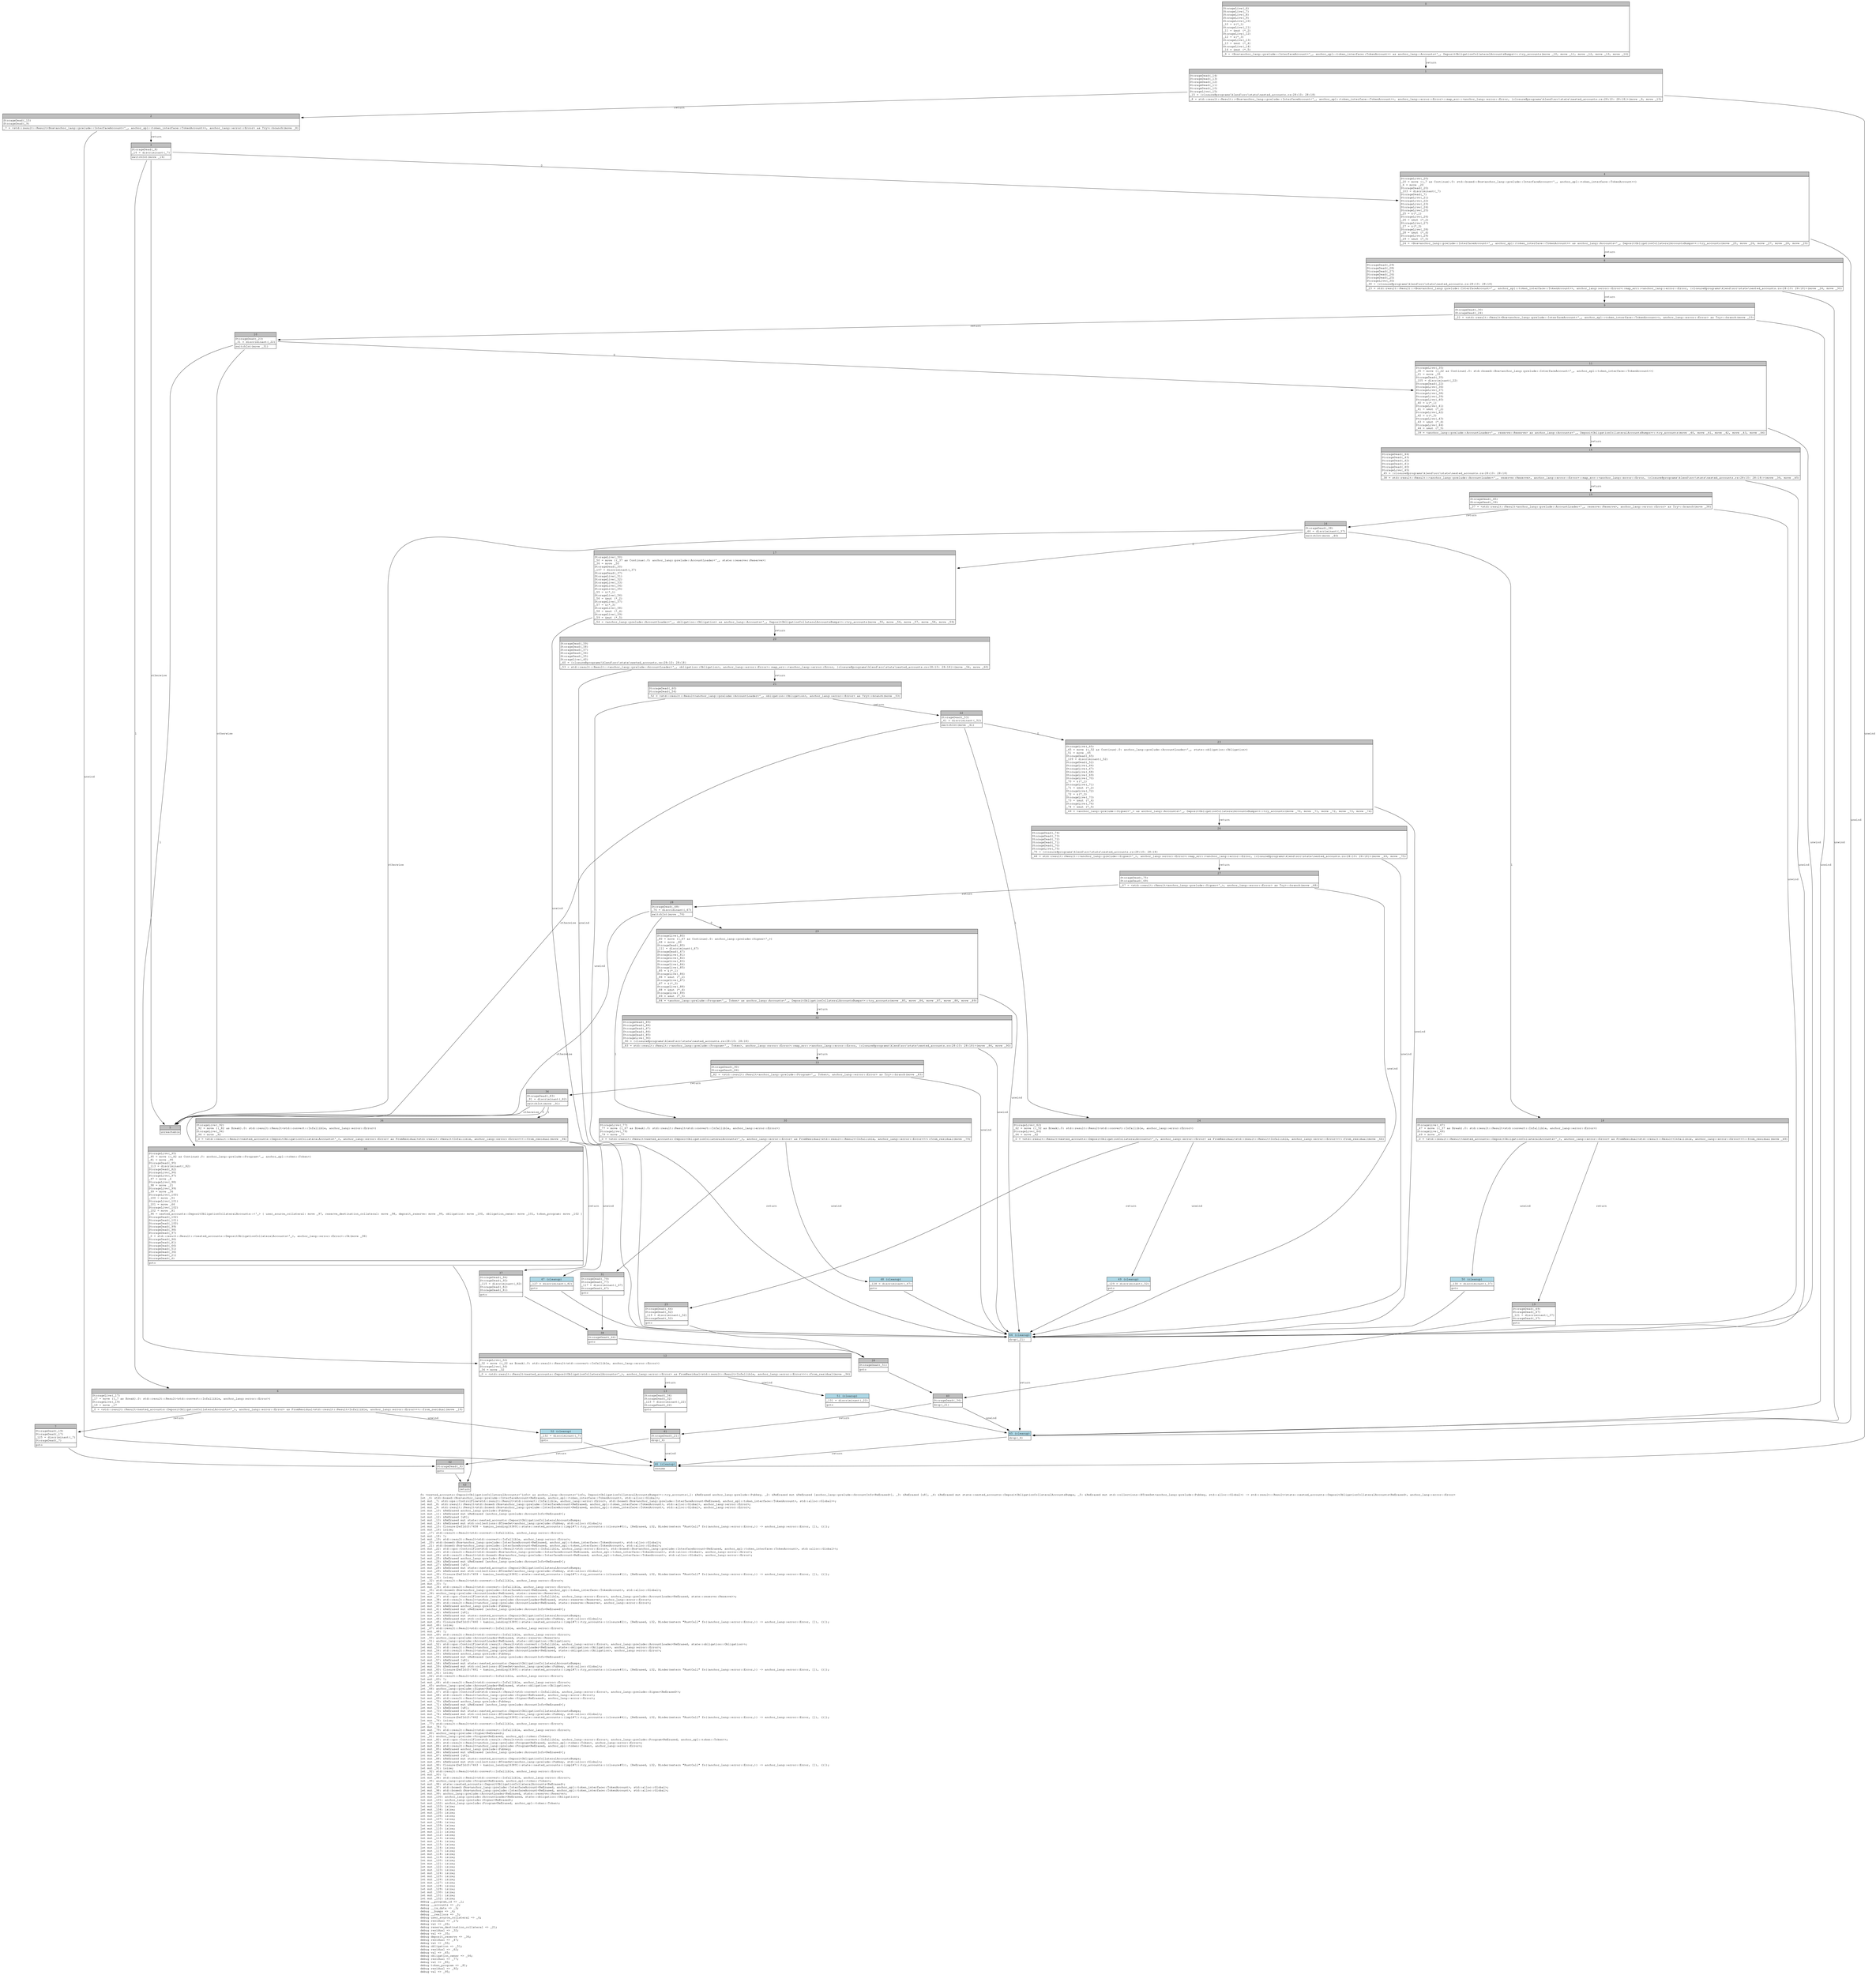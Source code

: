 digraph Mir_0_7457 {
    graph [fontname="Courier, monospace"];
    node [fontname="Courier, monospace"];
    edge [fontname="Courier, monospace"];
    label=<fn &lt;nested_accounts::DepositObligationCollateralAccounts&lt;'info&gt; as anchor_lang::Accounts&lt;'info, DepositObligationCollateralAccountsBumps&gt;&gt;::try_accounts(_1: &amp;ReErased anchor_lang::prelude::Pubkey, _2: &amp;ReErased mut &amp;ReErased [anchor_lang::prelude::AccountInfo&lt;ReErased&gt;], _3: &amp;ReErased [u8], _4: &amp;ReErased mut state::nested_accounts::DepositObligationCollateralAccountsBumps, _5: &amp;ReErased mut std::collections::BTreeSet&lt;anchor_lang::prelude::Pubkey, std::alloc::Global&gt;) -&gt; std::result::Result&lt;state::nested_accounts::DepositObligationCollateralAccounts&lt;ReErased&gt;, anchor_lang::error::Error&gt;<br align="left"/>let _6: std::boxed::Box&lt;anchor_lang::prelude::InterfaceAccount&lt;ReErased, anchor_spl::token_interface::TokenAccount&gt;, std::alloc::Global&gt;;<br align="left"/>let mut _7: std::ops::ControlFlow&lt;std::result::Result&lt;std::convert::Infallible, anchor_lang::error::Error&gt;, std::boxed::Box&lt;anchor_lang::prelude::InterfaceAccount&lt;ReErased, anchor_spl::token_interface::TokenAccount&gt;, std::alloc::Global&gt;&gt;;<br align="left"/>let mut _8: std::result::Result&lt;std::boxed::Box&lt;anchor_lang::prelude::InterfaceAccount&lt;ReErased, anchor_spl::token_interface::TokenAccount&gt;, std::alloc::Global&gt;, anchor_lang::error::Error&gt;;<br align="left"/>let mut _9: std::result::Result&lt;std::boxed::Box&lt;anchor_lang::prelude::InterfaceAccount&lt;ReErased, anchor_spl::token_interface::TokenAccount&gt;, std::alloc::Global&gt;, anchor_lang::error::Error&gt;;<br align="left"/>let mut _10: &amp;ReErased anchor_lang::prelude::Pubkey;<br align="left"/>let mut _11: &amp;ReErased mut &amp;ReErased [anchor_lang::prelude::AccountInfo&lt;ReErased&gt;];<br align="left"/>let mut _12: &amp;ReErased [u8];<br align="left"/>let mut _13: &amp;ReErased mut state::nested_accounts::DepositObligationCollateralAccountsBumps;<br align="left"/>let mut _14: &amp;ReErased mut std::collections::BTreeSet&lt;anchor_lang::prelude::Pubkey, std::alloc::Global&gt;;<br align="left"/>let mut _15: Closure(DefId(0:7458 ~ kamino_lending[6389]::state::nested_accounts::{impl#7}::try_accounts::{closure#0}), [ReErased, i32, Binder(extern &quot;RustCall&quot; fn((anchor_lang::error::Error,)) -&gt; anchor_lang::error::Error, []), ()]);<br align="left"/>let mut _16: isize;<br align="left"/>let _17: std::result::Result&lt;std::convert::Infallible, anchor_lang::error::Error&gt;;<br align="left"/>let mut _18: !;<br align="left"/>let mut _19: std::result::Result&lt;std::convert::Infallible, anchor_lang::error::Error&gt;;<br align="left"/>let _20: std::boxed::Box&lt;anchor_lang::prelude::InterfaceAccount&lt;ReErased, anchor_spl::token_interface::TokenAccount&gt;, std::alloc::Global&gt;;<br align="left"/>let _21: std::boxed::Box&lt;anchor_lang::prelude::InterfaceAccount&lt;ReErased, anchor_spl::token_interface::TokenAccount&gt;, std::alloc::Global&gt;;<br align="left"/>let mut _22: std::ops::ControlFlow&lt;std::result::Result&lt;std::convert::Infallible, anchor_lang::error::Error&gt;, std::boxed::Box&lt;anchor_lang::prelude::InterfaceAccount&lt;ReErased, anchor_spl::token_interface::TokenAccount&gt;, std::alloc::Global&gt;&gt;;<br align="left"/>let mut _23: std::result::Result&lt;std::boxed::Box&lt;anchor_lang::prelude::InterfaceAccount&lt;ReErased, anchor_spl::token_interface::TokenAccount&gt;, std::alloc::Global&gt;, anchor_lang::error::Error&gt;;<br align="left"/>let mut _24: std::result::Result&lt;std::boxed::Box&lt;anchor_lang::prelude::InterfaceAccount&lt;ReErased, anchor_spl::token_interface::TokenAccount&gt;, std::alloc::Global&gt;, anchor_lang::error::Error&gt;;<br align="left"/>let mut _25: &amp;ReErased anchor_lang::prelude::Pubkey;<br align="left"/>let mut _26: &amp;ReErased mut &amp;ReErased [anchor_lang::prelude::AccountInfo&lt;ReErased&gt;];<br align="left"/>let mut _27: &amp;ReErased [u8];<br align="left"/>let mut _28: &amp;ReErased mut state::nested_accounts::DepositObligationCollateralAccountsBumps;<br align="left"/>let mut _29: &amp;ReErased mut std::collections::BTreeSet&lt;anchor_lang::prelude::Pubkey, std::alloc::Global&gt;;<br align="left"/>let mut _30: Closure(DefId(0:7459 ~ kamino_lending[6389]::state::nested_accounts::{impl#7}::try_accounts::{closure#1}), [ReErased, i32, Binder(extern &quot;RustCall&quot; fn((anchor_lang::error::Error,)) -&gt; anchor_lang::error::Error, []), ()]);<br align="left"/>let mut _31: isize;<br align="left"/>let _32: std::result::Result&lt;std::convert::Infallible, anchor_lang::error::Error&gt;;<br align="left"/>let mut _33: !;<br align="left"/>let mut _34: std::result::Result&lt;std::convert::Infallible, anchor_lang::error::Error&gt;;<br align="left"/>let _35: std::boxed::Box&lt;anchor_lang::prelude::InterfaceAccount&lt;ReErased, anchor_spl::token_interface::TokenAccount&gt;, std::alloc::Global&gt;;<br align="left"/>let _36: anchor_lang::prelude::AccountLoader&lt;ReErased, state::reserve::Reserve&gt;;<br align="left"/>let mut _37: std::ops::ControlFlow&lt;std::result::Result&lt;std::convert::Infallible, anchor_lang::error::Error&gt;, anchor_lang::prelude::AccountLoader&lt;ReErased, state::reserve::Reserve&gt;&gt;;<br align="left"/>let mut _38: std::result::Result&lt;anchor_lang::prelude::AccountLoader&lt;ReErased, state::reserve::Reserve&gt;, anchor_lang::error::Error&gt;;<br align="left"/>let mut _39: std::result::Result&lt;anchor_lang::prelude::AccountLoader&lt;ReErased, state::reserve::Reserve&gt;, anchor_lang::error::Error&gt;;<br align="left"/>let mut _40: &amp;ReErased anchor_lang::prelude::Pubkey;<br align="left"/>let mut _41: &amp;ReErased mut &amp;ReErased [anchor_lang::prelude::AccountInfo&lt;ReErased&gt;];<br align="left"/>let mut _42: &amp;ReErased [u8];<br align="left"/>let mut _43: &amp;ReErased mut state::nested_accounts::DepositObligationCollateralAccountsBumps;<br align="left"/>let mut _44: &amp;ReErased mut std::collections::BTreeSet&lt;anchor_lang::prelude::Pubkey, std::alloc::Global&gt;;<br align="left"/>let mut _45: Closure(DefId(0:7460 ~ kamino_lending[6389]::state::nested_accounts::{impl#7}::try_accounts::{closure#2}), [ReErased, i32, Binder(extern &quot;RustCall&quot; fn((anchor_lang::error::Error,)) -&gt; anchor_lang::error::Error, []), ()]);<br align="left"/>let mut _46: isize;<br align="left"/>let _47: std::result::Result&lt;std::convert::Infallible, anchor_lang::error::Error&gt;;<br align="left"/>let mut _48: !;<br align="left"/>let mut _49: std::result::Result&lt;std::convert::Infallible, anchor_lang::error::Error&gt;;<br align="left"/>let _50: anchor_lang::prelude::AccountLoader&lt;ReErased, state::reserve::Reserve&gt;;<br align="left"/>let _51: anchor_lang::prelude::AccountLoader&lt;ReErased, state::obligation::Obligation&gt;;<br align="left"/>let mut _52: std::ops::ControlFlow&lt;std::result::Result&lt;std::convert::Infallible, anchor_lang::error::Error&gt;, anchor_lang::prelude::AccountLoader&lt;ReErased, state::obligation::Obligation&gt;&gt;;<br align="left"/>let mut _53: std::result::Result&lt;anchor_lang::prelude::AccountLoader&lt;ReErased, state::obligation::Obligation&gt;, anchor_lang::error::Error&gt;;<br align="left"/>let mut _54: std::result::Result&lt;anchor_lang::prelude::AccountLoader&lt;ReErased, state::obligation::Obligation&gt;, anchor_lang::error::Error&gt;;<br align="left"/>let mut _55: &amp;ReErased anchor_lang::prelude::Pubkey;<br align="left"/>let mut _56: &amp;ReErased mut &amp;ReErased [anchor_lang::prelude::AccountInfo&lt;ReErased&gt;];<br align="left"/>let mut _57: &amp;ReErased [u8];<br align="left"/>let mut _58: &amp;ReErased mut state::nested_accounts::DepositObligationCollateralAccountsBumps;<br align="left"/>let mut _59: &amp;ReErased mut std::collections::BTreeSet&lt;anchor_lang::prelude::Pubkey, std::alloc::Global&gt;;<br align="left"/>let mut _60: Closure(DefId(0:7461 ~ kamino_lending[6389]::state::nested_accounts::{impl#7}::try_accounts::{closure#3}), [ReErased, i32, Binder(extern &quot;RustCall&quot; fn((anchor_lang::error::Error,)) -&gt; anchor_lang::error::Error, []), ()]);<br align="left"/>let mut _61: isize;<br align="left"/>let _62: std::result::Result&lt;std::convert::Infallible, anchor_lang::error::Error&gt;;<br align="left"/>let mut _63: !;<br align="left"/>let mut _64: std::result::Result&lt;std::convert::Infallible, anchor_lang::error::Error&gt;;<br align="left"/>let _65: anchor_lang::prelude::AccountLoader&lt;ReErased, state::obligation::Obligation&gt;;<br align="left"/>let _66: anchor_lang::prelude::Signer&lt;ReErased&gt;;<br align="left"/>let mut _67: std::ops::ControlFlow&lt;std::result::Result&lt;std::convert::Infallible, anchor_lang::error::Error&gt;, anchor_lang::prelude::Signer&lt;ReErased&gt;&gt;;<br align="left"/>let mut _68: std::result::Result&lt;anchor_lang::prelude::Signer&lt;ReErased&gt;, anchor_lang::error::Error&gt;;<br align="left"/>let mut _69: std::result::Result&lt;anchor_lang::prelude::Signer&lt;ReErased&gt;, anchor_lang::error::Error&gt;;<br align="left"/>let mut _70: &amp;ReErased anchor_lang::prelude::Pubkey;<br align="left"/>let mut _71: &amp;ReErased mut &amp;ReErased [anchor_lang::prelude::AccountInfo&lt;ReErased&gt;];<br align="left"/>let mut _72: &amp;ReErased [u8];<br align="left"/>let mut _73: &amp;ReErased mut state::nested_accounts::DepositObligationCollateralAccountsBumps;<br align="left"/>let mut _74: &amp;ReErased mut std::collections::BTreeSet&lt;anchor_lang::prelude::Pubkey, std::alloc::Global&gt;;<br align="left"/>let mut _75: Closure(DefId(0:7462 ~ kamino_lending[6389]::state::nested_accounts::{impl#7}::try_accounts::{closure#4}), [ReErased, i32, Binder(extern &quot;RustCall&quot; fn((anchor_lang::error::Error,)) -&gt; anchor_lang::error::Error, []), ()]);<br align="left"/>let mut _76: isize;<br align="left"/>let _77: std::result::Result&lt;std::convert::Infallible, anchor_lang::error::Error&gt;;<br align="left"/>let mut _78: !;<br align="left"/>let mut _79: std::result::Result&lt;std::convert::Infallible, anchor_lang::error::Error&gt;;<br align="left"/>let _80: anchor_lang::prelude::Signer&lt;ReErased&gt;;<br align="left"/>let _81: anchor_lang::prelude::Program&lt;ReErased, anchor_spl::token::Token&gt;;<br align="left"/>let mut _82: std::ops::ControlFlow&lt;std::result::Result&lt;std::convert::Infallible, anchor_lang::error::Error&gt;, anchor_lang::prelude::Program&lt;ReErased, anchor_spl::token::Token&gt;&gt;;<br align="left"/>let mut _83: std::result::Result&lt;anchor_lang::prelude::Program&lt;ReErased, anchor_spl::token::Token&gt;, anchor_lang::error::Error&gt;;<br align="left"/>let mut _84: std::result::Result&lt;anchor_lang::prelude::Program&lt;ReErased, anchor_spl::token::Token&gt;, anchor_lang::error::Error&gt;;<br align="left"/>let mut _85: &amp;ReErased anchor_lang::prelude::Pubkey;<br align="left"/>let mut _86: &amp;ReErased mut &amp;ReErased [anchor_lang::prelude::AccountInfo&lt;ReErased&gt;];<br align="left"/>let mut _87: &amp;ReErased [u8];<br align="left"/>let mut _88: &amp;ReErased mut state::nested_accounts::DepositObligationCollateralAccountsBumps;<br align="left"/>let mut _89: &amp;ReErased mut std::collections::BTreeSet&lt;anchor_lang::prelude::Pubkey, std::alloc::Global&gt;;<br align="left"/>let mut _90: Closure(DefId(0:7463 ~ kamino_lending[6389]::state::nested_accounts::{impl#7}::try_accounts::{closure#5}), [ReErased, i32, Binder(extern &quot;RustCall&quot; fn((anchor_lang::error::Error,)) -&gt; anchor_lang::error::Error, []), ()]);<br align="left"/>let mut _91: isize;<br align="left"/>let _92: std::result::Result&lt;std::convert::Infallible, anchor_lang::error::Error&gt;;<br align="left"/>let mut _93: !;<br align="left"/>let mut _94: std::result::Result&lt;std::convert::Infallible, anchor_lang::error::Error&gt;;<br align="left"/>let _95: anchor_lang::prelude::Program&lt;ReErased, anchor_spl::token::Token&gt;;<br align="left"/>let mut _96: state::nested_accounts::DepositObligationCollateralAccounts&lt;ReErased&gt;;<br align="left"/>let mut _97: std::boxed::Box&lt;anchor_lang::prelude::InterfaceAccount&lt;ReErased, anchor_spl::token_interface::TokenAccount&gt;, std::alloc::Global&gt;;<br align="left"/>let mut _98: std::boxed::Box&lt;anchor_lang::prelude::InterfaceAccount&lt;ReErased, anchor_spl::token_interface::TokenAccount&gt;, std::alloc::Global&gt;;<br align="left"/>let mut _99: anchor_lang::prelude::AccountLoader&lt;ReErased, state::reserve::Reserve&gt;;<br align="left"/>let mut _100: anchor_lang::prelude::AccountLoader&lt;ReErased, state::obligation::Obligation&gt;;<br align="left"/>let mut _101: anchor_lang::prelude::Signer&lt;ReErased&gt;;<br align="left"/>let mut _102: anchor_lang::prelude::Program&lt;ReErased, anchor_spl::token::Token&gt;;<br align="left"/>let mut _103: isize;<br align="left"/>let mut _104: isize;<br align="left"/>let mut _105: isize;<br align="left"/>let mut _106: isize;<br align="left"/>let mut _107: isize;<br align="left"/>let mut _108: isize;<br align="left"/>let mut _109: isize;<br align="left"/>let mut _110: isize;<br align="left"/>let mut _111: isize;<br align="left"/>let mut _112: isize;<br align="left"/>let mut _113: isize;<br align="left"/>let mut _114: isize;<br align="left"/>let mut _115: isize;<br align="left"/>let mut _116: isize;<br align="left"/>let mut _117: isize;<br align="left"/>let mut _118: isize;<br align="left"/>let mut _119: isize;<br align="left"/>let mut _120: isize;<br align="left"/>let mut _121: isize;<br align="left"/>let mut _122: isize;<br align="left"/>let mut _123: isize;<br align="left"/>let mut _124: isize;<br align="left"/>let mut _125: isize;<br align="left"/>let mut _126: isize;<br align="left"/>let mut _127: isize;<br align="left"/>let mut _128: isize;<br align="left"/>let mut _129: isize;<br align="left"/>let mut _130: isize;<br align="left"/>let mut _131: isize;<br align="left"/>let mut _132: isize;<br align="left"/>debug __program_id =&gt; _1;<br align="left"/>debug __accounts =&gt; _2;<br align="left"/>debug __ix_data =&gt; _3;<br align="left"/>debug __bumps =&gt; _4;<br align="left"/>debug __reallocs =&gt; _5;<br align="left"/>debug user_source_collateral =&gt; _6;<br align="left"/>debug residual =&gt; _17;<br align="left"/>debug val =&gt; _20;<br align="left"/>debug reserve_destination_collateral =&gt; _21;<br align="left"/>debug residual =&gt; _32;<br align="left"/>debug val =&gt; _35;<br align="left"/>debug deposit_reserve =&gt; _36;<br align="left"/>debug residual =&gt; _47;<br align="left"/>debug val =&gt; _50;<br align="left"/>debug obligation =&gt; _51;<br align="left"/>debug residual =&gt; _62;<br align="left"/>debug val =&gt; _65;<br align="left"/>debug obligation_owner =&gt; _66;<br align="left"/>debug residual =&gt; _77;<br align="left"/>debug val =&gt; _80;<br align="left"/>debug token_program =&gt; _81;<br align="left"/>debug residual =&gt; _92;<br align="left"/>debug val =&gt; _95;<br align="left"/>>;
    bb0__0_7457 [shape="none", label=<<table border="0" cellborder="1" cellspacing="0"><tr><td bgcolor="gray" align="center" colspan="1">0</td></tr><tr><td align="left" balign="left">StorageLive(_6)<br/>StorageLive(_7)<br/>StorageLive(_8)<br/>StorageLive(_9)<br/>StorageLive(_10)<br/>_10 = &amp;(*_1)<br/>StorageLive(_11)<br/>_11 = &amp;mut (*_2)<br/>StorageLive(_12)<br/>_12 = &amp;(*_3)<br/>StorageLive(_13)<br/>_13 = &amp;mut (*_4)<br/>StorageLive(_14)<br/>_14 = &amp;mut (*_5)<br/></td></tr><tr><td align="left">_9 = &lt;Box&lt;anchor_lang::prelude::InterfaceAccount&lt;'_, anchor_spl::token_interface::TokenAccount&gt;&gt; as anchor_lang::Accounts&lt;'_, DepositObligationCollateralAccountsBumps&gt;&gt;::try_accounts(move _10, move _11, move _12, move _13, move _14)</td></tr></table>>];
    bb1__0_7457 [shape="none", label=<<table border="0" cellborder="1" cellspacing="0"><tr><td bgcolor="gray" align="center" colspan="1">1</td></tr><tr><td align="left" balign="left">StorageDead(_14)<br/>StorageDead(_13)<br/>StorageDead(_12)<br/>StorageDead(_11)<br/>StorageDead(_10)<br/>StorageLive(_15)<br/>_15 = {closure@programs\klend\src\state\nested_accounts.rs:28:10: 28:18}<br/></td></tr><tr><td align="left">_8 = std::result::Result::&lt;Box&lt;anchor_lang::prelude::InterfaceAccount&lt;'_, anchor_spl::token_interface::TokenAccount&gt;&gt;, anchor_lang::error::Error&gt;::map_err::&lt;anchor_lang::error::Error, {closure@programs\klend\src\state\nested_accounts.rs:28:10: 28:18}&gt;(move _9, move _15)</td></tr></table>>];
    bb2__0_7457 [shape="none", label=<<table border="0" cellborder="1" cellspacing="0"><tr><td bgcolor="gray" align="center" colspan="1">2</td></tr><tr><td align="left" balign="left">StorageDead(_15)<br/>StorageDead(_9)<br/></td></tr><tr><td align="left">_7 = &lt;std::result::Result&lt;Box&lt;anchor_lang::prelude::InterfaceAccount&lt;'_, anchor_spl::token_interface::TokenAccount&gt;&gt;, anchor_lang::error::Error&gt; as Try&gt;::branch(move _8)</td></tr></table>>];
    bb3__0_7457 [shape="none", label=<<table border="0" cellborder="1" cellspacing="0"><tr><td bgcolor="gray" align="center" colspan="1">3</td></tr><tr><td align="left" balign="left">StorageDead(_8)<br/>_16 = discriminant(_7)<br/></td></tr><tr><td align="left">switchInt(move _16)</td></tr></table>>];
    bb4__0_7457 [shape="none", label=<<table border="0" cellborder="1" cellspacing="0"><tr><td bgcolor="gray" align="center" colspan="1">4</td></tr><tr><td align="left" balign="left">StorageLive(_20)<br/>_20 = move ((_7 as Continue).0: std::boxed::Box&lt;anchor_lang::prelude::InterfaceAccount&lt;'_, anchor_spl::token_interface::TokenAccount&gt;&gt;)<br/>_6 = move _20<br/>StorageDead(_20)<br/>_103 = discriminant(_7)<br/>StorageDead(_7)<br/>StorageLive(_21)<br/>StorageLive(_22)<br/>StorageLive(_23)<br/>StorageLive(_24)<br/>StorageLive(_25)<br/>_25 = &amp;(*_1)<br/>StorageLive(_26)<br/>_26 = &amp;mut (*_2)<br/>StorageLive(_27)<br/>_27 = &amp;(*_3)<br/>StorageLive(_28)<br/>_28 = &amp;mut (*_4)<br/>StorageLive(_29)<br/>_29 = &amp;mut (*_5)<br/></td></tr><tr><td align="left">_24 = &lt;Box&lt;anchor_lang::prelude::InterfaceAccount&lt;'_, anchor_spl::token_interface::TokenAccount&gt;&gt; as anchor_lang::Accounts&lt;'_, DepositObligationCollateralAccountsBumps&gt;&gt;::try_accounts(move _25, move _26, move _27, move _28, move _29)</td></tr></table>>];
    bb5__0_7457 [shape="none", label=<<table border="0" cellborder="1" cellspacing="0"><tr><td bgcolor="gray" align="center" colspan="1">5</td></tr><tr><td align="left">unreachable</td></tr></table>>];
    bb6__0_7457 [shape="none", label=<<table border="0" cellborder="1" cellspacing="0"><tr><td bgcolor="gray" align="center" colspan="1">6</td></tr><tr><td align="left" balign="left">StorageLive(_17)<br/>_17 = move ((_7 as Break).0: std::result::Result&lt;std::convert::Infallible, anchor_lang::error::Error&gt;)<br/>StorageLive(_19)<br/>_19 = move _17<br/></td></tr><tr><td align="left">_0 = &lt;std::result::Result&lt;nested_accounts::DepositObligationCollateralAccounts&lt;'_&gt;, anchor_lang::error::Error&gt; as FromResidual&lt;std::result::Result&lt;Infallible, anchor_lang::error::Error&gt;&gt;&gt;::from_residual(move _19)</td></tr></table>>];
    bb7__0_7457 [shape="none", label=<<table border="0" cellborder="1" cellspacing="0"><tr><td bgcolor="gray" align="center" colspan="1">7</td></tr><tr><td align="left" balign="left">StorageDead(_19)<br/>StorageDead(_17)<br/>_125 = discriminant(_7)<br/>StorageDead(_7)<br/></td></tr><tr><td align="left">goto</td></tr></table>>];
    bb8__0_7457 [shape="none", label=<<table border="0" cellborder="1" cellspacing="0"><tr><td bgcolor="gray" align="center" colspan="1">8</td></tr><tr><td align="left" balign="left">StorageDead(_29)<br/>StorageDead(_28)<br/>StorageDead(_27)<br/>StorageDead(_26)<br/>StorageDead(_25)<br/>StorageLive(_30)<br/>_30 = {closure@programs\klend\src\state\nested_accounts.rs:28:10: 28:18}<br/></td></tr><tr><td align="left">_23 = std::result::Result::&lt;Box&lt;anchor_lang::prelude::InterfaceAccount&lt;'_, anchor_spl::token_interface::TokenAccount&gt;&gt;, anchor_lang::error::Error&gt;::map_err::&lt;anchor_lang::error::Error, {closure@programs\klend\src\state\nested_accounts.rs:28:10: 28:18}&gt;(move _24, move _30)</td></tr></table>>];
    bb9__0_7457 [shape="none", label=<<table border="0" cellborder="1" cellspacing="0"><tr><td bgcolor="gray" align="center" colspan="1">9</td></tr><tr><td align="left" balign="left">StorageDead(_30)<br/>StorageDead(_24)<br/></td></tr><tr><td align="left">_22 = &lt;std::result::Result&lt;Box&lt;anchor_lang::prelude::InterfaceAccount&lt;'_, anchor_spl::token_interface::TokenAccount&gt;&gt;, anchor_lang::error::Error&gt; as Try&gt;::branch(move _23)</td></tr></table>>];
    bb10__0_7457 [shape="none", label=<<table border="0" cellborder="1" cellspacing="0"><tr><td bgcolor="gray" align="center" colspan="1">10</td></tr><tr><td align="left" balign="left">StorageDead(_23)<br/>_31 = discriminant(_22)<br/></td></tr><tr><td align="left">switchInt(move _31)</td></tr></table>>];
    bb11__0_7457 [shape="none", label=<<table border="0" cellborder="1" cellspacing="0"><tr><td bgcolor="gray" align="center" colspan="1">11</td></tr><tr><td align="left" balign="left">StorageLive(_35)<br/>_35 = move ((_22 as Continue).0: std::boxed::Box&lt;anchor_lang::prelude::InterfaceAccount&lt;'_, anchor_spl::token_interface::TokenAccount&gt;&gt;)<br/>_21 = move _35<br/>StorageDead(_35)<br/>_105 = discriminant(_22)<br/>StorageDead(_22)<br/>StorageLive(_36)<br/>StorageLive(_37)<br/>StorageLive(_38)<br/>StorageLive(_39)<br/>StorageLive(_40)<br/>_40 = &amp;(*_1)<br/>StorageLive(_41)<br/>_41 = &amp;mut (*_2)<br/>StorageLive(_42)<br/>_42 = &amp;(*_3)<br/>StorageLive(_43)<br/>_43 = &amp;mut (*_4)<br/>StorageLive(_44)<br/>_44 = &amp;mut (*_5)<br/></td></tr><tr><td align="left">_39 = &lt;anchor_lang::prelude::AccountLoader&lt;'_, reserve::Reserve&gt; as anchor_lang::Accounts&lt;'_, DepositObligationCollateralAccountsBumps&gt;&gt;::try_accounts(move _40, move _41, move _42, move _43, move _44)</td></tr></table>>];
    bb12__0_7457 [shape="none", label=<<table border="0" cellborder="1" cellspacing="0"><tr><td bgcolor="gray" align="center" colspan="1">12</td></tr><tr><td align="left" balign="left">StorageLive(_32)<br/>_32 = move ((_22 as Break).0: std::result::Result&lt;std::convert::Infallible, anchor_lang::error::Error&gt;)<br/>StorageLive(_34)<br/>_34 = move _32<br/></td></tr><tr><td align="left">_0 = &lt;std::result::Result&lt;nested_accounts::DepositObligationCollateralAccounts&lt;'_&gt;, anchor_lang::error::Error&gt; as FromResidual&lt;std::result::Result&lt;Infallible, anchor_lang::error::Error&gt;&gt;&gt;::from_residual(move _34)</td></tr></table>>];
    bb13__0_7457 [shape="none", label=<<table border="0" cellborder="1" cellspacing="0"><tr><td bgcolor="gray" align="center" colspan="1">13</td></tr><tr><td align="left" balign="left">StorageDead(_34)<br/>StorageDead(_32)<br/>_123 = discriminant(_22)<br/>StorageDead(_22)<br/></td></tr><tr><td align="left">goto</td></tr></table>>];
    bb14__0_7457 [shape="none", label=<<table border="0" cellborder="1" cellspacing="0"><tr><td bgcolor="gray" align="center" colspan="1">14</td></tr><tr><td align="left" balign="left">StorageDead(_44)<br/>StorageDead(_43)<br/>StorageDead(_42)<br/>StorageDead(_41)<br/>StorageDead(_40)<br/>StorageLive(_45)<br/>_45 = {closure@programs\klend\src\state\nested_accounts.rs:28:10: 28:18}<br/></td></tr><tr><td align="left">_38 = std::result::Result::&lt;anchor_lang::prelude::AccountLoader&lt;'_, reserve::Reserve&gt;, anchor_lang::error::Error&gt;::map_err::&lt;anchor_lang::error::Error, {closure@programs\klend\src\state\nested_accounts.rs:28:10: 28:18}&gt;(move _39, move _45)</td></tr></table>>];
    bb15__0_7457 [shape="none", label=<<table border="0" cellborder="1" cellspacing="0"><tr><td bgcolor="gray" align="center" colspan="1">15</td></tr><tr><td align="left" balign="left">StorageDead(_45)<br/>StorageDead(_39)<br/></td></tr><tr><td align="left">_37 = &lt;std::result::Result&lt;anchor_lang::prelude::AccountLoader&lt;'_, reserve::Reserve&gt;, anchor_lang::error::Error&gt; as Try&gt;::branch(move _38)</td></tr></table>>];
    bb16__0_7457 [shape="none", label=<<table border="0" cellborder="1" cellspacing="0"><tr><td bgcolor="gray" align="center" colspan="1">16</td></tr><tr><td align="left" balign="left">StorageDead(_38)<br/>_46 = discriminant(_37)<br/></td></tr><tr><td align="left">switchInt(move _46)</td></tr></table>>];
    bb17__0_7457 [shape="none", label=<<table border="0" cellborder="1" cellspacing="0"><tr><td bgcolor="gray" align="center" colspan="1">17</td></tr><tr><td align="left" balign="left">StorageLive(_50)<br/>_50 = move ((_37 as Continue).0: anchor_lang::prelude::AccountLoader&lt;'_, state::reserve::Reserve&gt;)<br/>_36 = move _50<br/>StorageDead(_50)<br/>_107 = discriminant(_37)<br/>StorageDead(_37)<br/>StorageLive(_51)<br/>StorageLive(_52)<br/>StorageLive(_53)<br/>StorageLive(_54)<br/>StorageLive(_55)<br/>_55 = &amp;(*_1)<br/>StorageLive(_56)<br/>_56 = &amp;mut (*_2)<br/>StorageLive(_57)<br/>_57 = &amp;(*_3)<br/>StorageLive(_58)<br/>_58 = &amp;mut (*_4)<br/>StorageLive(_59)<br/>_59 = &amp;mut (*_5)<br/></td></tr><tr><td align="left">_54 = &lt;anchor_lang::prelude::AccountLoader&lt;'_, obligation::Obligation&gt; as anchor_lang::Accounts&lt;'_, DepositObligationCollateralAccountsBumps&gt;&gt;::try_accounts(move _55, move _56, move _57, move _58, move _59)</td></tr></table>>];
    bb18__0_7457 [shape="none", label=<<table border="0" cellborder="1" cellspacing="0"><tr><td bgcolor="gray" align="center" colspan="1">18</td></tr><tr><td align="left" balign="left">StorageLive(_47)<br/>_47 = move ((_37 as Break).0: std::result::Result&lt;std::convert::Infallible, anchor_lang::error::Error&gt;)<br/>StorageLive(_49)<br/>_49 = move _47<br/></td></tr><tr><td align="left">_0 = &lt;std::result::Result&lt;nested_accounts::DepositObligationCollateralAccounts&lt;'_&gt;, anchor_lang::error::Error&gt; as FromResidual&lt;std::result::Result&lt;Infallible, anchor_lang::error::Error&gt;&gt;&gt;::from_residual(move _49)</td></tr></table>>];
    bb19__0_7457 [shape="none", label=<<table border="0" cellborder="1" cellspacing="0"><tr><td bgcolor="gray" align="center" colspan="1">19</td></tr><tr><td align="left" balign="left">StorageDead(_49)<br/>StorageDead(_47)<br/>_121 = discriminant(_37)<br/>StorageDead(_37)<br/></td></tr><tr><td align="left">goto</td></tr></table>>];
    bb20__0_7457 [shape="none", label=<<table border="0" cellborder="1" cellspacing="0"><tr><td bgcolor="gray" align="center" colspan="1">20</td></tr><tr><td align="left" balign="left">StorageDead(_59)<br/>StorageDead(_58)<br/>StorageDead(_57)<br/>StorageDead(_56)<br/>StorageDead(_55)<br/>StorageLive(_60)<br/>_60 = {closure@programs\klend\src\state\nested_accounts.rs:28:10: 28:18}<br/></td></tr><tr><td align="left">_53 = std::result::Result::&lt;anchor_lang::prelude::AccountLoader&lt;'_, obligation::Obligation&gt;, anchor_lang::error::Error&gt;::map_err::&lt;anchor_lang::error::Error, {closure@programs\klend\src\state\nested_accounts.rs:28:10: 28:18}&gt;(move _54, move _60)</td></tr></table>>];
    bb21__0_7457 [shape="none", label=<<table border="0" cellborder="1" cellspacing="0"><tr><td bgcolor="gray" align="center" colspan="1">21</td></tr><tr><td align="left" balign="left">StorageDead(_60)<br/>StorageDead(_54)<br/></td></tr><tr><td align="left">_52 = &lt;std::result::Result&lt;anchor_lang::prelude::AccountLoader&lt;'_, obligation::Obligation&gt;, anchor_lang::error::Error&gt; as Try&gt;::branch(move _53)</td></tr></table>>];
    bb22__0_7457 [shape="none", label=<<table border="0" cellborder="1" cellspacing="0"><tr><td bgcolor="gray" align="center" colspan="1">22</td></tr><tr><td align="left" balign="left">StorageDead(_53)<br/>_61 = discriminant(_52)<br/></td></tr><tr><td align="left">switchInt(move _61)</td></tr></table>>];
    bb23__0_7457 [shape="none", label=<<table border="0" cellborder="1" cellspacing="0"><tr><td bgcolor="gray" align="center" colspan="1">23</td></tr><tr><td align="left" balign="left">StorageLive(_65)<br/>_65 = move ((_52 as Continue).0: anchor_lang::prelude::AccountLoader&lt;'_, state::obligation::Obligation&gt;)<br/>_51 = move _65<br/>StorageDead(_65)<br/>_109 = discriminant(_52)<br/>StorageDead(_52)<br/>StorageLive(_66)<br/>StorageLive(_67)<br/>StorageLive(_68)<br/>StorageLive(_69)<br/>StorageLive(_70)<br/>_70 = &amp;(*_1)<br/>StorageLive(_71)<br/>_71 = &amp;mut (*_2)<br/>StorageLive(_72)<br/>_72 = &amp;(*_3)<br/>StorageLive(_73)<br/>_73 = &amp;mut (*_4)<br/>StorageLive(_74)<br/>_74 = &amp;mut (*_5)<br/></td></tr><tr><td align="left">_69 = &lt;anchor_lang::prelude::Signer&lt;'_&gt; as anchor_lang::Accounts&lt;'_, DepositObligationCollateralAccountsBumps&gt;&gt;::try_accounts(move _70, move _71, move _72, move _73, move _74)</td></tr></table>>];
    bb24__0_7457 [shape="none", label=<<table border="0" cellborder="1" cellspacing="0"><tr><td bgcolor="gray" align="center" colspan="1">24</td></tr><tr><td align="left" balign="left">StorageLive(_62)<br/>_62 = move ((_52 as Break).0: std::result::Result&lt;std::convert::Infallible, anchor_lang::error::Error&gt;)<br/>StorageLive(_64)<br/>_64 = move _62<br/></td></tr><tr><td align="left">_0 = &lt;std::result::Result&lt;nested_accounts::DepositObligationCollateralAccounts&lt;'_&gt;, anchor_lang::error::Error&gt; as FromResidual&lt;std::result::Result&lt;Infallible, anchor_lang::error::Error&gt;&gt;&gt;::from_residual(move _64)</td></tr></table>>];
    bb25__0_7457 [shape="none", label=<<table border="0" cellborder="1" cellspacing="0"><tr><td bgcolor="gray" align="center" colspan="1">25</td></tr><tr><td align="left" balign="left">StorageDead(_64)<br/>StorageDead(_62)<br/>_119 = discriminant(_52)<br/>StorageDead(_52)<br/></td></tr><tr><td align="left">goto</td></tr></table>>];
    bb26__0_7457 [shape="none", label=<<table border="0" cellborder="1" cellspacing="0"><tr><td bgcolor="gray" align="center" colspan="1">26</td></tr><tr><td align="left" balign="left">StorageDead(_74)<br/>StorageDead(_73)<br/>StorageDead(_72)<br/>StorageDead(_71)<br/>StorageDead(_70)<br/>StorageLive(_75)<br/>_75 = {closure@programs\klend\src\state\nested_accounts.rs:28:10: 28:18}<br/></td></tr><tr><td align="left">_68 = std::result::Result::&lt;anchor_lang::prelude::Signer&lt;'_&gt;, anchor_lang::error::Error&gt;::map_err::&lt;anchor_lang::error::Error, {closure@programs\klend\src\state\nested_accounts.rs:28:10: 28:18}&gt;(move _69, move _75)</td></tr></table>>];
    bb27__0_7457 [shape="none", label=<<table border="0" cellborder="1" cellspacing="0"><tr><td bgcolor="gray" align="center" colspan="1">27</td></tr><tr><td align="left" balign="left">StorageDead(_75)<br/>StorageDead(_69)<br/></td></tr><tr><td align="left">_67 = &lt;std::result::Result&lt;anchor_lang::prelude::Signer&lt;'_&gt;, anchor_lang::error::Error&gt; as Try&gt;::branch(move _68)</td></tr></table>>];
    bb28__0_7457 [shape="none", label=<<table border="0" cellborder="1" cellspacing="0"><tr><td bgcolor="gray" align="center" colspan="1">28</td></tr><tr><td align="left" balign="left">StorageDead(_68)<br/>_76 = discriminant(_67)<br/></td></tr><tr><td align="left">switchInt(move _76)</td></tr></table>>];
    bb29__0_7457 [shape="none", label=<<table border="0" cellborder="1" cellspacing="0"><tr><td bgcolor="gray" align="center" colspan="1">29</td></tr><tr><td align="left" balign="left">StorageLive(_80)<br/>_80 = move ((_67 as Continue).0: anchor_lang::prelude::Signer&lt;'_&gt;)<br/>_66 = move _80<br/>StorageDead(_80)<br/>_111 = discriminant(_67)<br/>StorageDead(_67)<br/>StorageLive(_81)<br/>StorageLive(_82)<br/>StorageLive(_83)<br/>StorageLive(_84)<br/>StorageLive(_85)<br/>_85 = &amp;(*_1)<br/>StorageLive(_86)<br/>_86 = &amp;mut (*_2)<br/>StorageLive(_87)<br/>_87 = &amp;(*_3)<br/>StorageLive(_88)<br/>_88 = &amp;mut (*_4)<br/>StorageLive(_89)<br/>_89 = &amp;mut (*_5)<br/></td></tr><tr><td align="left">_84 = &lt;anchor_lang::prelude::Program&lt;'_, Token&gt; as anchor_lang::Accounts&lt;'_, DepositObligationCollateralAccountsBumps&gt;&gt;::try_accounts(move _85, move _86, move _87, move _88, move _89)</td></tr></table>>];
    bb30__0_7457 [shape="none", label=<<table border="0" cellborder="1" cellspacing="0"><tr><td bgcolor="gray" align="center" colspan="1">30</td></tr><tr><td align="left" balign="left">StorageLive(_77)<br/>_77 = move ((_67 as Break).0: std::result::Result&lt;std::convert::Infallible, anchor_lang::error::Error&gt;)<br/>StorageLive(_79)<br/>_79 = move _77<br/></td></tr><tr><td align="left">_0 = &lt;std::result::Result&lt;nested_accounts::DepositObligationCollateralAccounts&lt;'_&gt;, anchor_lang::error::Error&gt; as FromResidual&lt;std::result::Result&lt;Infallible, anchor_lang::error::Error&gt;&gt;&gt;::from_residual(move _79)</td></tr></table>>];
    bb31__0_7457 [shape="none", label=<<table border="0" cellborder="1" cellspacing="0"><tr><td bgcolor="gray" align="center" colspan="1">31</td></tr><tr><td align="left" balign="left">StorageDead(_79)<br/>StorageDead(_77)<br/>_117 = discriminant(_67)<br/>StorageDead(_67)<br/></td></tr><tr><td align="left">goto</td></tr></table>>];
    bb32__0_7457 [shape="none", label=<<table border="0" cellborder="1" cellspacing="0"><tr><td bgcolor="gray" align="center" colspan="1">32</td></tr><tr><td align="left" balign="left">StorageDead(_89)<br/>StorageDead(_88)<br/>StorageDead(_87)<br/>StorageDead(_86)<br/>StorageDead(_85)<br/>StorageLive(_90)<br/>_90 = {closure@programs\klend\src\state\nested_accounts.rs:28:10: 28:18}<br/></td></tr><tr><td align="left">_83 = std::result::Result::&lt;anchor_lang::prelude::Program&lt;'_, Token&gt;, anchor_lang::error::Error&gt;::map_err::&lt;anchor_lang::error::Error, {closure@programs\klend\src\state\nested_accounts.rs:28:10: 28:18}&gt;(move _84, move _90)</td></tr></table>>];
    bb33__0_7457 [shape="none", label=<<table border="0" cellborder="1" cellspacing="0"><tr><td bgcolor="gray" align="center" colspan="1">33</td></tr><tr><td align="left" balign="left">StorageDead(_90)<br/>StorageDead(_84)<br/></td></tr><tr><td align="left">_82 = &lt;std::result::Result&lt;anchor_lang::prelude::Program&lt;'_, Token&gt;, anchor_lang::error::Error&gt; as Try&gt;::branch(move _83)</td></tr></table>>];
    bb34__0_7457 [shape="none", label=<<table border="0" cellborder="1" cellspacing="0"><tr><td bgcolor="gray" align="center" colspan="1">34</td></tr><tr><td align="left" balign="left">StorageDead(_83)<br/>_91 = discriminant(_82)<br/></td></tr><tr><td align="left">switchInt(move _91)</td></tr></table>>];
    bb35__0_7457 [shape="none", label=<<table border="0" cellborder="1" cellspacing="0"><tr><td bgcolor="gray" align="center" colspan="1">35</td></tr><tr><td align="left" balign="left">StorageLive(_95)<br/>_95 = move ((_82 as Continue).0: anchor_lang::prelude::Program&lt;'_, anchor_spl::token::Token&gt;)<br/>_81 = move _95<br/>StorageDead(_95)<br/>_113 = discriminant(_82)<br/>StorageDead(_82)<br/>StorageLive(_96)<br/>StorageLive(_97)<br/>_97 = move _6<br/>StorageLive(_98)<br/>_98 = move _21<br/>StorageLive(_99)<br/>_99 = move _36<br/>StorageLive(_100)<br/>_100 = move _51<br/>StorageLive(_101)<br/>_101 = move _66<br/>StorageLive(_102)<br/>_102 = move _81<br/>_96 = nested_accounts::DepositObligationCollateralAccounts::&lt;'_&gt; { user_source_collateral: move _97, reserve_destination_collateral: move _98, deposit_reserve: move _99, obligation: move _100, obligation_owner: move _101, token_program: move _102 }<br/>StorageDead(_102)<br/>StorageDead(_101)<br/>StorageDead(_100)<br/>StorageDead(_99)<br/>StorageDead(_98)<br/>StorageDead(_97)<br/>_0 = std::result::Result::&lt;nested_accounts::DepositObligationCollateralAccounts&lt;'_&gt;, anchor_lang::error::Error&gt;::Ok(move _96)<br/>StorageDead(_96)<br/>StorageDead(_81)<br/>StorageDead(_66)<br/>StorageDead(_51)<br/>StorageDead(_36)<br/>StorageDead(_21)<br/>StorageDead(_6)<br/></td></tr><tr><td align="left">goto</td></tr></table>>];
    bb36__0_7457 [shape="none", label=<<table border="0" cellborder="1" cellspacing="0"><tr><td bgcolor="gray" align="center" colspan="1">36</td></tr><tr><td align="left" balign="left">StorageLive(_92)<br/>_92 = move ((_82 as Break).0: std::result::Result&lt;std::convert::Infallible, anchor_lang::error::Error&gt;)<br/>StorageLive(_94)<br/>_94 = move _92<br/></td></tr><tr><td align="left">_0 = &lt;std::result::Result&lt;nested_accounts::DepositObligationCollateralAccounts&lt;'_&gt;, anchor_lang::error::Error&gt; as FromResidual&lt;std::result::Result&lt;Infallible, anchor_lang::error::Error&gt;&gt;&gt;::from_residual(move _94)</td></tr></table>>];
    bb37__0_7457 [shape="none", label=<<table border="0" cellborder="1" cellspacing="0"><tr><td bgcolor="gray" align="center" colspan="1">37</td></tr><tr><td align="left" balign="left">StorageDead(_94)<br/>StorageDead(_92)<br/>_115 = discriminant(_82)<br/>StorageDead(_82)<br/>StorageDead(_81)<br/></td></tr><tr><td align="left">goto</td></tr></table>>];
    bb38__0_7457 [shape="none", label=<<table border="0" cellborder="1" cellspacing="0"><tr><td bgcolor="gray" align="center" colspan="1">38</td></tr><tr><td align="left" balign="left">StorageDead(_66)<br/></td></tr><tr><td align="left">goto</td></tr></table>>];
    bb39__0_7457 [shape="none", label=<<table border="0" cellborder="1" cellspacing="0"><tr><td bgcolor="gray" align="center" colspan="1">39</td></tr><tr><td align="left" balign="left">StorageDead(_51)<br/></td></tr><tr><td align="left">goto</td></tr></table>>];
    bb40__0_7457 [shape="none", label=<<table border="0" cellborder="1" cellspacing="0"><tr><td bgcolor="gray" align="center" colspan="1">40</td></tr><tr><td align="left" balign="left">StorageDead(_36)<br/></td></tr><tr><td align="left">drop(_21)</td></tr></table>>];
    bb41__0_7457 [shape="none", label=<<table border="0" cellborder="1" cellspacing="0"><tr><td bgcolor="gray" align="center" colspan="1">41</td></tr><tr><td align="left" balign="left">StorageDead(_21)<br/></td></tr><tr><td align="left">drop(_6)</td></tr></table>>];
    bb42__0_7457 [shape="none", label=<<table border="0" cellborder="1" cellspacing="0"><tr><td bgcolor="gray" align="center" colspan="1">42</td></tr><tr><td align="left" balign="left">StorageDead(_6)<br/></td></tr><tr><td align="left">goto</td></tr></table>>];
    bb43__0_7457 [shape="none", label=<<table border="0" cellborder="1" cellspacing="0"><tr><td bgcolor="gray" align="center" colspan="1">43</td></tr><tr><td align="left">return</td></tr></table>>];
    bb44__0_7457 [shape="none", label=<<table border="0" cellborder="1" cellspacing="0"><tr><td bgcolor="lightblue" align="center" colspan="1">44 (cleanup)</td></tr><tr><td align="left">drop(_21)</td></tr></table>>];
    bb45__0_7457 [shape="none", label=<<table border="0" cellborder="1" cellspacing="0"><tr><td bgcolor="lightblue" align="center" colspan="1">45 (cleanup)</td></tr><tr><td align="left">drop(_6)</td></tr></table>>];
    bb46__0_7457 [shape="none", label=<<table border="0" cellborder="1" cellspacing="0"><tr><td bgcolor="lightblue" align="center" colspan="1">46 (cleanup)</td></tr><tr><td align="left">resume</td></tr></table>>];
    bb47__0_7457 [shape="none", label=<<table border="0" cellborder="1" cellspacing="0"><tr><td bgcolor="lightblue" align="center" colspan="1">47 (cleanup)</td></tr><tr><td align="left" balign="left">_127 = discriminant(_82)<br/></td></tr><tr><td align="left">goto</td></tr></table>>];
    bb48__0_7457 [shape="none", label=<<table border="0" cellborder="1" cellspacing="0"><tr><td bgcolor="lightblue" align="center" colspan="1">48 (cleanup)</td></tr><tr><td align="left" balign="left">_128 = discriminant(_67)<br/></td></tr><tr><td align="left">goto</td></tr></table>>];
    bb49__0_7457 [shape="none", label=<<table border="0" cellborder="1" cellspacing="0"><tr><td bgcolor="lightblue" align="center" colspan="1">49 (cleanup)</td></tr><tr><td align="left" balign="left">_129 = discriminant(_52)<br/></td></tr><tr><td align="left">goto</td></tr></table>>];
    bb50__0_7457 [shape="none", label=<<table border="0" cellborder="1" cellspacing="0"><tr><td bgcolor="lightblue" align="center" colspan="1">50 (cleanup)</td></tr><tr><td align="left" balign="left">_130 = discriminant(_37)<br/></td></tr><tr><td align="left">goto</td></tr></table>>];
    bb51__0_7457 [shape="none", label=<<table border="0" cellborder="1" cellspacing="0"><tr><td bgcolor="lightblue" align="center" colspan="1">51 (cleanup)</td></tr><tr><td align="left" balign="left">_131 = discriminant(_22)<br/></td></tr><tr><td align="left">goto</td></tr></table>>];
    bb52__0_7457 [shape="none", label=<<table border="0" cellborder="1" cellspacing="0"><tr><td bgcolor="lightblue" align="center" colspan="1">52 (cleanup)</td></tr><tr><td align="left" balign="left">_132 = discriminant(_7)<br/></td></tr><tr><td align="left">goto</td></tr></table>>];
    bb0__0_7457 -> bb1__0_7457 [label="return"];
    bb1__0_7457 -> bb2__0_7457 [label="return"];
    bb1__0_7457 -> bb46__0_7457 [label="unwind"];
    bb2__0_7457 -> bb3__0_7457 [label="return"];
    bb2__0_7457 -> bb46__0_7457 [label="unwind"];
    bb3__0_7457 -> bb4__0_7457 [label="0"];
    bb3__0_7457 -> bb6__0_7457 [label="1"];
    bb3__0_7457 -> bb5__0_7457 [label="otherwise"];
    bb4__0_7457 -> bb8__0_7457 [label="return"];
    bb4__0_7457 -> bb45__0_7457 [label="unwind"];
    bb6__0_7457 -> bb7__0_7457 [label="return"];
    bb6__0_7457 -> bb52__0_7457 [label="unwind"];
    bb7__0_7457 -> bb42__0_7457 [label=""];
    bb8__0_7457 -> bb9__0_7457 [label="return"];
    bb8__0_7457 -> bb45__0_7457 [label="unwind"];
    bb9__0_7457 -> bb10__0_7457 [label="return"];
    bb9__0_7457 -> bb45__0_7457 [label="unwind"];
    bb10__0_7457 -> bb11__0_7457 [label="0"];
    bb10__0_7457 -> bb12__0_7457 [label="1"];
    bb10__0_7457 -> bb5__0_7457 [label="otherwise"];
    bb11__0_7457 -> bb14__0_7457 [label="return"];
    bb11__0_7457 -> bb44__0_7457 [label="unwind"];
    bb12__0_7457 -> bb13__0_7457 [label="return"];
    bb12__0_7457 -> bb51__0_7457 [label="unwind"];
    bb13__0_7457 -> bb41__0_7457 [label=""];
    bb14__0_7457 -> bb15__0_7457 [label="return"];
    bb14__0_7457 -> bb44__0_7457 [label="unwind"];
    bb15__0_7457 -> bb16__0_7457 [label="return"];
    bb15__0_7457 -> bb44__0_7457 [label="unwind"];
    bb16__0_7457 -> bb17__0_7457 [label="0"];
    bb16__0_7457 -> bb18__0_7457 [label="1"];
    bb16__0_7457 -> bb5__0_7457 [label="otherwise"];
    bb17__0_7457 -> bb20__0_7457 [label="return"];
    bb17__0_7457 -> bb44__0_7457 [label="unwind"];
    bb18__0_7457 -> bb19__0_7457 [label="return"];
    bb18__0_7457 -> bb50__0_7457 [label="unwind"];
    bb19__0_7457 -> bb40__0_7457 [label=""];
    bb20__0_7457 -> bb21__0_7457 [label="return"];
    bb20__0_7457 -> bb44__0_7457 [label="unwind"];
    bb21__0_7457 -> bb22__0_7457 [label="return"];
    bb21__0_7457 -> bb44__0_7457 [label="unwind"];
    bb22__0_7457 -> bb23__0_7457 [label="0"];
    bb22__0_7457 -> bb24__0_7457 [label="1"];
    bb22__0_7457 -> bb5__0_7457 [label="otherwise"];
    bb23__0_7457 -> bb26__0_7457 [label="return"];
    bb23__0_7457 -> bb44__0_7457 [label="unwind"];
    bb24__0_7457 -> bb25__0_7457 [label="return"];
    bb24__0_7457 -> bb49__0_7457 [label="unwind"];
    bb25__0_7457 -> bb39__0_7457 [label=""];
    bb26__0_7457 -> bb27__0_7457 [label="return"];
    bb26__0_7457 -> bb44__0_7457 [label="unwind"];
    bb27__0_7457 -> bb28__0_7457 [label="return"];
    bb27__0_7457 -> bb44__0_7457 [label="unwind"];
    bb28__0_7457 -> bb29__0_7457 [label="0"];
    bb28__0_7457 -> bb30__0_7457 [label="1"];
    bb28__0_7457 -> bb5__0_7457 [label="otherwise"];
    bb29__0_7457 -> bb32__0_7457 [label="return"];
    bb29__0_7457 -> bb44__0_7457 [label="unwind"];
    bb30__0_7457 -> bb31__0_7457 [label="return"];
    bb30__0_7457 -> bb48__0_7457 [label="unwind"];
    bb31__0_7457 -> bb38__0_7457 [label=""];
    bb32__0_7457 -> bb33__0_7457 [label="return"];
    bb32__0_7457 -> bb44__0_7457 [label="unwind"];
    bb33__0_7457 -> bb34__0_7457 [label="return"];
    bb33__0_7457 -> bb44__0_7457 [label="unwind"];
    bb34__0_7457 -> bb35__0_7457 [label="0"];
    bb34__0_7457 -> bb36__0_7457 [label="1"];
    bb34__0_7457 -> bb5__0_7457 [label="otherwise"];
    bb35__0_7457 -> bb43__0_7457 [label=""];
    bb36__0_7457 -> bb37__0_7457 [label="return"];
    bb36__0_7457 -> bb47__0_7457 [label="unwind"];
    bb37__0_7457 -> bb38__0_7457 [label=""];
    bb38__0_7457 -> bb39__0_7457 [label=""];
    bb39__0_7457 -> bb40__0_7457 [label=""];
    bb40__0_7457 -> bb41__0_7457 [label="return"];
    bb40__0_7457 -> bb45__0_7457 [label="unwind"];
    bb41__0_7457 -> bb42__0_7457 [label="return"];
    bb41__0_7457 -> bb46__0_7457 [label="unwind"];
    bb42__0_7457 -> bb43__0_7457 [label=""];
    bb44__0_7457 -> bb45__0_7457 [label="return"];
    bb45__0_7457 -> bb46__0_7457 [label="return"];
    bb47__0_7457 -> bb44__0_7457 [label=""];
    bb48__0_7457 -> bb44__0_7457 [label=""];
    bb49__0_7457 -> bb44__0_7457 [label=""];
    bb50__0_7457 -> bb44__0_7457 [label=""];
    bb51__0_7457 -> bb45__0_7457 [label=""];
    bb52__0_7457 -> bb46__0_7457 [label=""];
}
